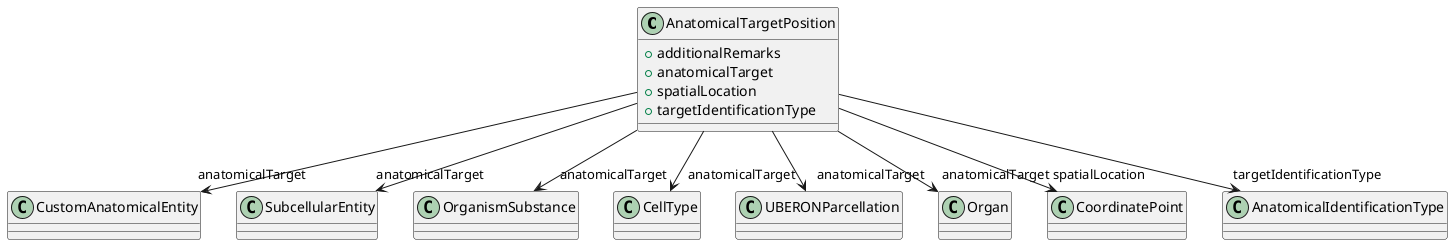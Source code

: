 @startuml
class AnatomicalTargetPosition {
+additionalRemarks
+anatomicalTarget
+spatialLocation
+targetIdentificationType

}
AnatomicalTargetPosition -d-> "anatomicalTarget" CustomAnatomicalEntity
AnatomicalTargetPosition -d-> "anatomicalTarget" SubcellularEntity
AnatomicalTargetPosition -d-> "anatomicalTarget" OrganismSubstance
AnatomicalTargetPosition -d-> "anatomicalTarget" CellType
AnatomicalTargetPosition -d-> "anatomicalTarget" UBERONParcellation
AnatomicalTargetPosition -d-> "anatomicalTarget" Organ
AnatomicalTargetPosition -d-> "spatialLocation" CoordinatePoint
AnatomicalTargetPosition -d-> "targetIdentificationType" AnatomicalIdentificationType

@enduml